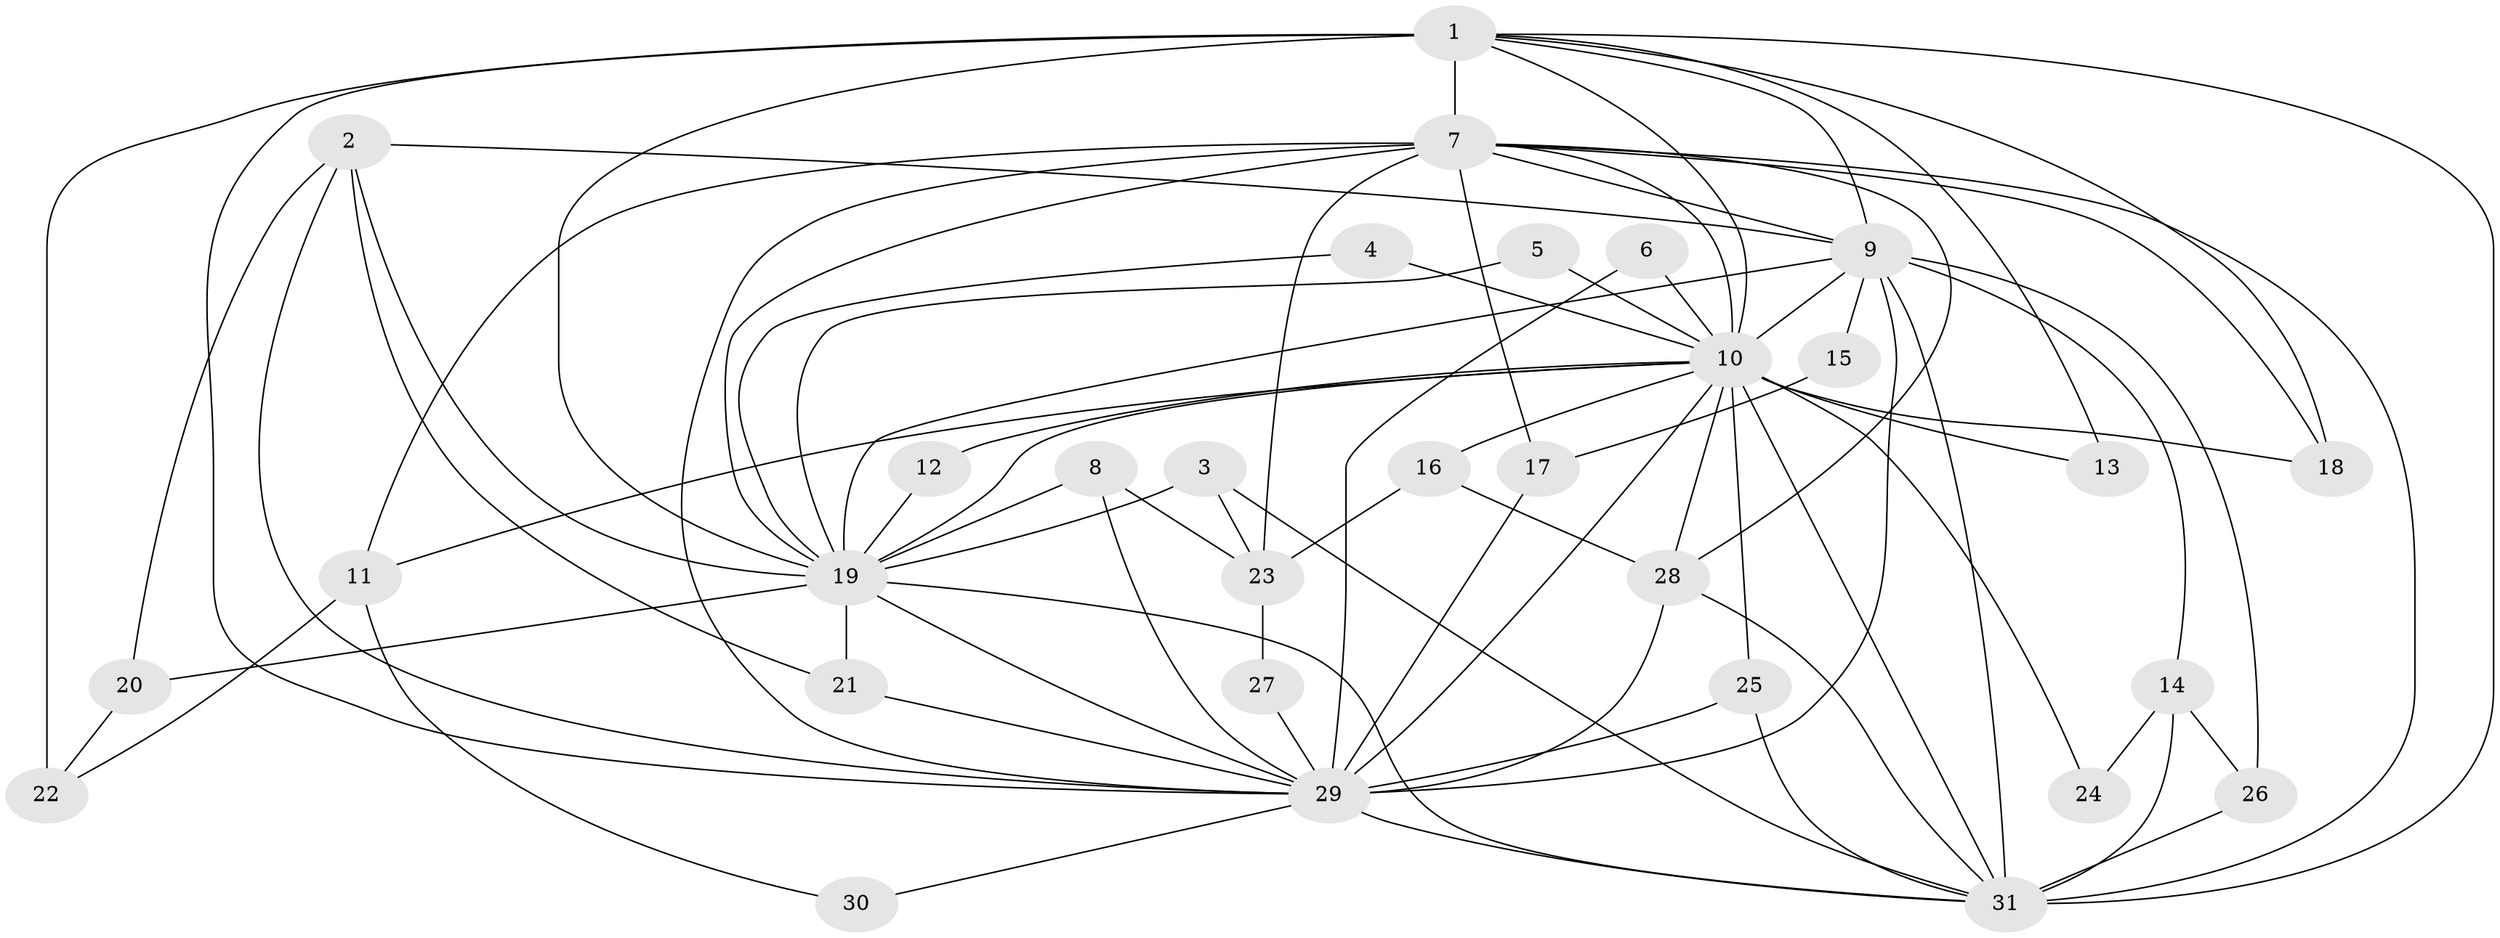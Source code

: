 // original degree distribution, {16: 0.04918032786885246, 10: 0.01639344262295082, 13: 0.03278688524590164, 22: 0.01639344262295082, 18: 0.01639344262295082, 21: 0.01639344262295082, 15: 0.01639344262295082, 5: 0.06557377049180328, 6: 0.03278688524590164, 2: 0.5573770491803278, 3: 0.16393442622950818, 4: 0.01639344262295082}
// Generated by graph-tools (version 1.1) at 2025/01/03/09/25 03:01:19]
// undirected, 31 vertices, 79 edges
graph export_dot {
graph [start="1"]
  node [color=gray90,style=filled];
  1;
  2;
  3;
  4;
  5;
  6;
  7;
  8;
  9;
  10;
  11;
  12;
  13;
  14;
  15;
  16;
  17;
  18;
  19;
  20;
  21;
  22;
  23;
  24;
  25;
  26;
  27;
  28;
  29;
  30;
  31;
  1 -- 7 [weight=2.0];
  1 -- 9 [weight=2.0];
  1 -- 10 [weight=2.0];
  1 -- 13 [weight=1.0];
  1 -- 18 [weight=1.0];
  1 -- 19 [weight=4.0];
  1 -- 22 [weight=3.0];
  1 -- 29 [weight=2.0];
  1 -- 31 [weight=4.0];
  2 -- 9 [weight=1.0];
  2 -- 19 [weight=1.0];
  2 -- 20 [weight=1.0];
  2 -- 21 [weight=1.0];
  2 -- 29 [weight=1.0];
  3 -- 19 [weight=1.0];
  3 -- 23 [weight=1.0];
  3 -- 31 [weight=1.0];
  4 -- 10 [weight=1.0];
  4 -- 19 [weight=1.0];
  5 -- 10 [weight=1.0];
  5 -- 19 [weight=1.0];
  6 -- 10 [weight=1.0];
  6 -- 29 [weight=1.0];
  7 -- 9 [weight=1.0];
  7 -- 10 [weight=1.0];
  7 -- 11 [weight=1.0];
  7 -- 17 [weight=1.0];
  7 -- 18 [weight=1.0];
  7 -- 19 [weight=3.0];
  7 -- 23 [weight=2.0];
  7 -- 28 [weight=1.0];
  7 -- 29 [weight=1.0];
  7 -- 31 [weight=2.0];
  8 -- 19 [weight=2.0];
  8 -- 23 [weight=1.0];
  8 -- 29 [weight=1.0];
  9 -- 10 [weight=2.0];
  9 -- 14 [weight=1.0];
  9 -- 15 [weight=1.0];
  9 -- 19 [weight=3.0];
  9 -- 26 [weight=1.0];
  9 -- 29 [weight=3.0];
  9 -- 31 [weight=3.0];
  10 -- 11 [weight=1.0];
  10 -- 12 [weight=1.0];
  10 -- 13 [weight=1.0];
  10 -- 16 [weight=1.0];
  10 -- 18 [weight=1.0];
  10 -- 19 [weight=2.0];
  10 -- 24 [weight=1.0];
  10 -- 25 [weight=1.0];
  10 -- 28 [weight=1.0];
  10 -- 29 [weight=1.0];
  10 -- 31 [weight=3.0];
  11 -- 22 [weight=1.0];
  11 -- 30 [weight=1.0];
  12 -- 19 [weight=1.0];
  14 -- 24 [weight=1.0];
  14 -- 26 [weight=1.0];
  14 -- 31 [weight=3.0];
  15 -- 17 [weight=2.0];
  16 -- 23 [weight=1.0];
  16 -- 28 [weight=1.0];
  17 -- 29 [weight=2.0];
  19 -- 20 [weight=1.0];
  19 -- 21 [weight=1.0];
  19 -- 29 [weight=2.0];
  19 -- 31 [weight=4.0];
  20 -- 22 [weight=1.0];
  21 -- 29 [weight=1.0];
  23 -- 27 [weight=1.0];
  25 -- 29 [weight=1.0];
  25 -- 31 [weight=1.0];
  26 -- 31 [weight=1.0];
  27 -- 29 [weight=1.0];
  28 -- 29 [weight=1.0];
  28 -- 31 [weight=1.0];
  29 -- 30 [weight=1.0];
  29 -- 31 [weight=2.0];
}
